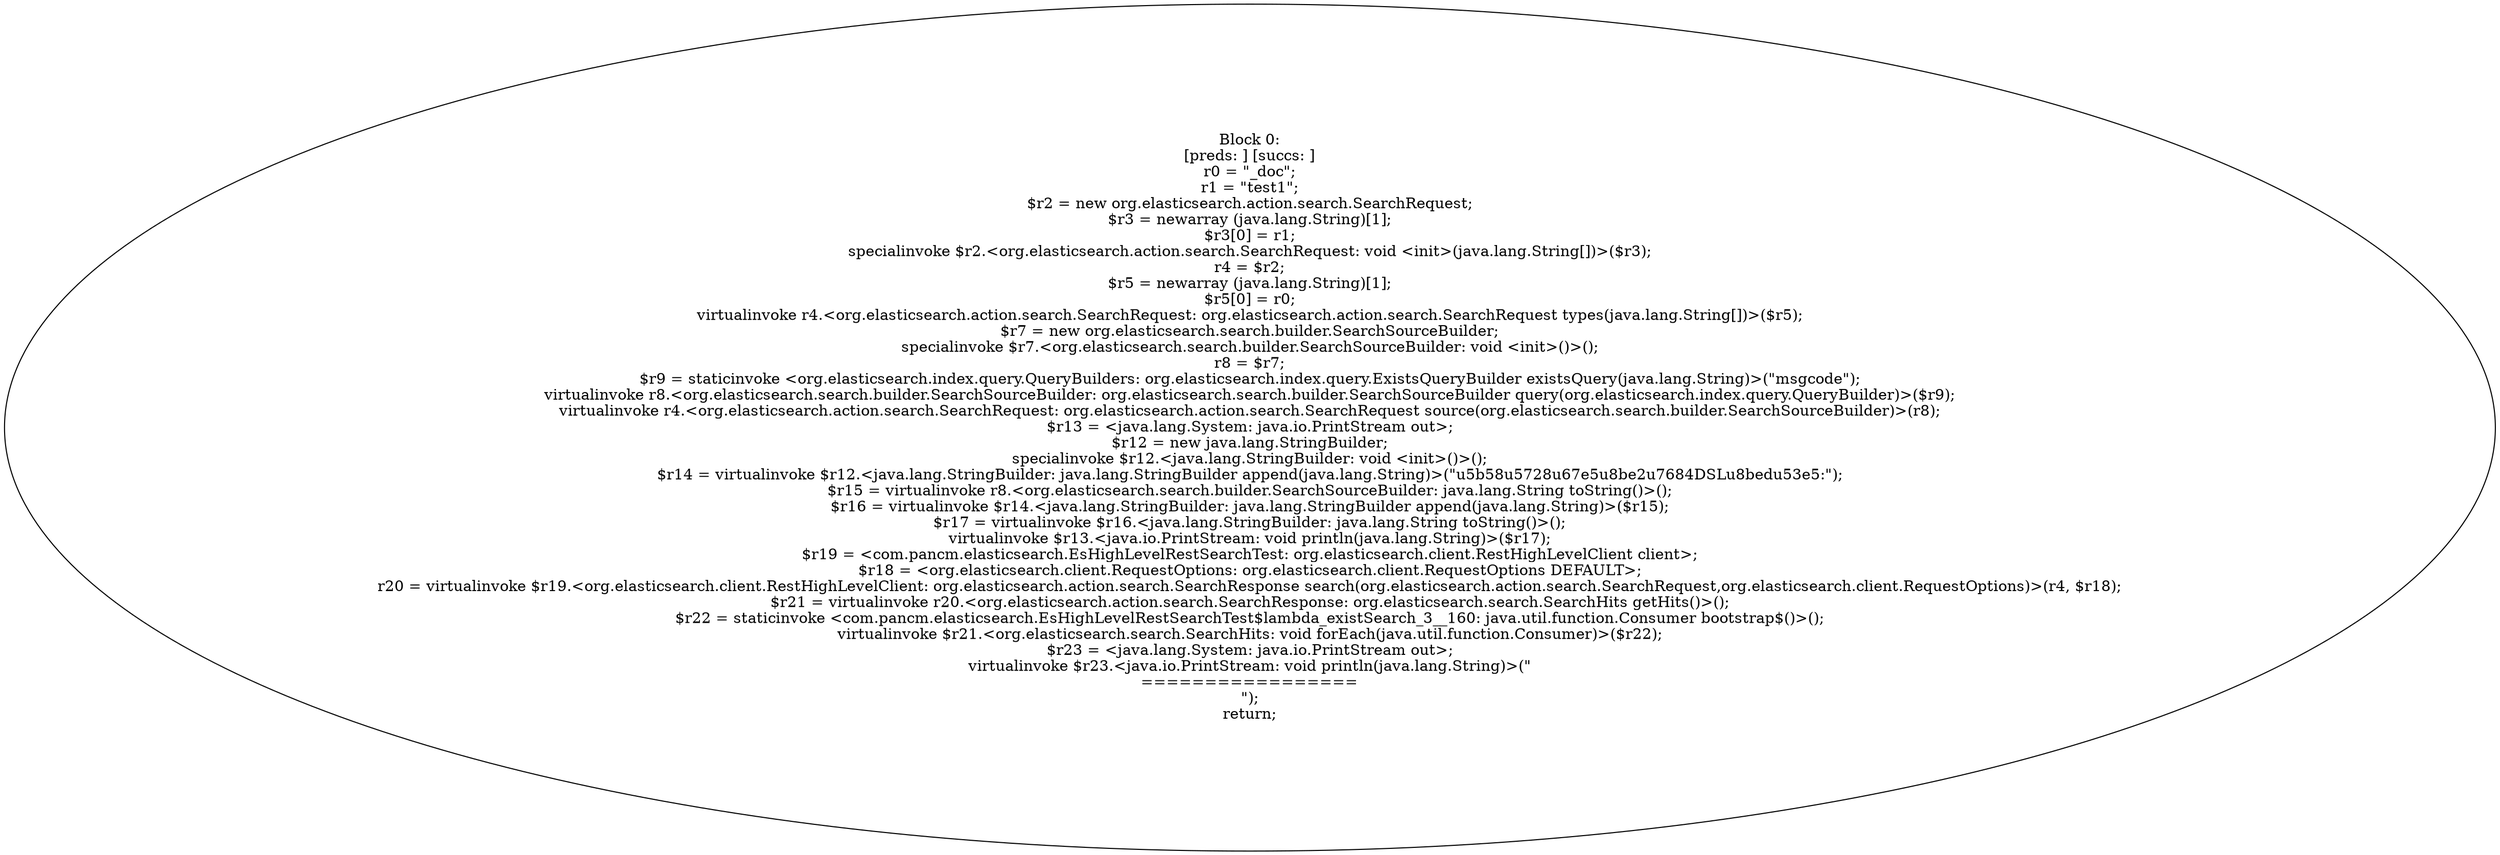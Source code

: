 digraph "unitGraph" {
    "Block 0:
[preds: ] [succs: ]
r0 = \"_doc\";
r1 = \"test1\";
$r2 = new org.elasticsearch.action.search.SearchRequest;
$r3 = newarray (java.lang.String)[1];
$r3[0] = r1;
specialinvoke $r2.<org.elasticsearch.action.search.SearchRequest: void <init>(java.lang.String[])>($r3);
r4 = $r2;
$r5 = newarray (java.lang.String)[1];
$r5[0] = r0;
virtualinvoke r4.<org.elasticsearch.action.search.SearchRequest: org.elasticsearch.action.search.SearchRequest types(java.lang.String[])>($r5);
$r7 = new org.elasticsearch.search.builder.SearchSourceBuilder;
specialinvoke $r7.<org.elasticsearch.search.builder.SearchSourceBuilder: void <init>()>();
r8 = $r7;
$r9 = staticinvoke <org.elasticsearch.index.query.QueryBuilders: org.elasticsearch.index.query.ExistsQueryBuilder existsQuery(java.lang.String)>(\"msgcode\");
virtualinvoke r8.<org.elasticsearch.search.builder.SearchSourceBuilder: org.elasticsearch.search.builder.SearchSourceBuilder query(org.elasticsearch.index.query.QueryBuilder)>($r9);
virtualinvoke r4.<org.elasticsearch.action.search.SearchRequest: org.elasticsearch.action.search.SearchRequest source(org.elasticsearch.search.builder.SearchSourceBuilder)>(r8);
$r13 = <java.lang.System: java.io.PrintStream out>;
$r12 = new java.lang.StringBuilder;
specialinvoke $r12.<java.lang.StringBuilder: void <init>()>();
$r14 = virtualinvoke $r12.<java.lang.StringBuilder: java.lang.StringBuilder append(java.lang.String)>(\"\u5b58\u5728\u67e5\u8be2\u7684DSL\u8bed\u53e5:\");
$r15 = virtualinvoke r8.<org.elasticsearch.search.builder.SearchSourceBuilder: java.lang.String toString()>();
$r16 = virtualinvoke $r14.<java.lang.StringBuilder: java.lang.StringBuilder append(java.lang.String)>($r15);
$r17 = virtualinvoke $r16.<java.lang.StringBuilder: java.lang.String toString()>();
virtualinvoke $r13.<java.io.PrintStream: void println(java.lang.String)>($r17);
$r19 = <com.pancm.elasticsearch.EsHighLevelRestSearchTest: org.elasticsearch.client.RestHighLevelClient client>;
$r18 = <org.elasticsearch.client.RequestOptions: org.elasticsearch.client.RequestOptions DEFAULT>;
r20 = virtualinvoke $r19.<org.elasticsearch.client.RestHighLevelClient: org.elasticsearch.action.search.SearchResponse search(org.elasticsearch.action.search.SearchRequest,org.elasticsearch.client.RequestOptions)>(r4, $r18);
$r21 = virtualinvoke r20.<org.elasticsearch.action.search.SearchResponse: org.elasticsearch.search.SearchHits getHits()>();
$r22 = staticinvoke <com.pancm.elasticsearch.EsHighLevelRestSearchTest$lambda_existSearch_3__160: java.util.function.Consumer bootstrap$()>();
virtualinvoke $r21.<org.elasticsearch.search.SearchHits: void forEach(java.util.function.Consumer)>($r22);
$r23 = <java.lang.System: java.io.PrintStream out>;
virtualinvoke $r23.<java.io.PrintStream: void println(java.lang.String)>(\"\n=================\n\");
return;
"
}
